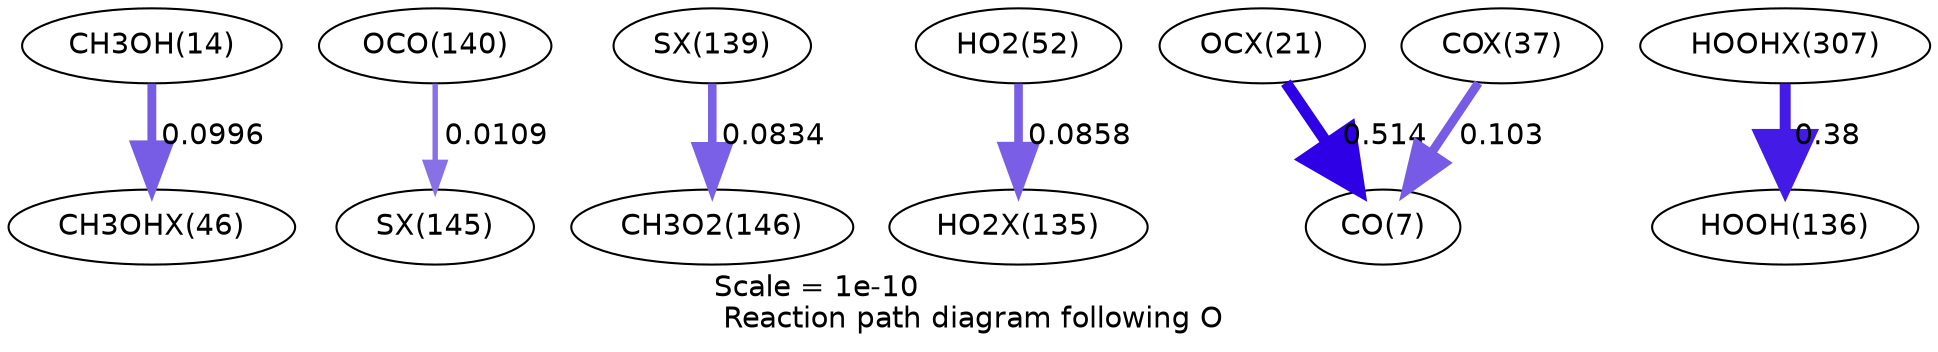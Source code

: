 digraph reaction_paths {
center=1;
s16 -> s64[fontname="Helvetica", penwidth=4.26, arrowsize=2.13, color="0.7, 0.6, 0.9"
, label=" 0.0996"];
s31 -> s73[fontname="Helvetica", penwidth=2.59, arrowsize=1.29, color="0.7, 0.511, 0.9"
, label=" 0.0109"];
s71 -> s33[fontname="Helvetica", penwidth=4.12, arrowsize=2.06, color="0.7, 0.583, 0.9"
, label=" 0.0834"];
s21 -> s69[fontname="Helvetica", penwidth=4.15, arrowsize=2.07, color="0.7, 0.586, 0.9"
, label=" 0.0858"];
s46 -> s9[fontname="Helvetica", penwidth=5.5, arrowsize=2.75, color="0.7, 1.01, 0.9"
, label=" 0.514"];
s57 -> s9[fontname="Helvetica", penwidth=4.28, arrowsize=2.14, color="0.7, 0.603, 0.9"
, label=" 0.103"];
s90 -> s30[fontname="Helvetica", penwidth=5.27, arrowsize=2.63, color="0.7, 0.88, 0.9"
, label=" 0.38"];
s9 [ fontname="Helvetica", label="CO(7)"];
s16 [ fontname="Helvetica", label="CH3OH(14)"];
s21 [ fontname="Helvetica", label="HO2(52)"];
s30 [ fontname="Helvetica", label="HOOH(136)"];
s31 [ fontname="Helvetica", label="OCO(140)"];
s33 [ fontname="Helvetica", label="CH3O2(146)"];
s46 [ fontname="Helvetica", label="OCX(21)"];
s57 [ fontname="Helvetica", label="COX(37)"];
s64 [ fontname="Helvetica", label="CH3OHX(46)"];
s69 [ fontname="Helvetica", label="HO2X(135)"];
s71 [ fontname="Helvetica", label="SX(139)"];
s73 [ fontname="Helvetica", label="SX(145)"];
s90 [ fontname="Helvetica", label="HOOHX(307)"];
 label = "Scale = 1e-10\l Reaction path diagram following O";
 fontname = "Helvetica";
}
